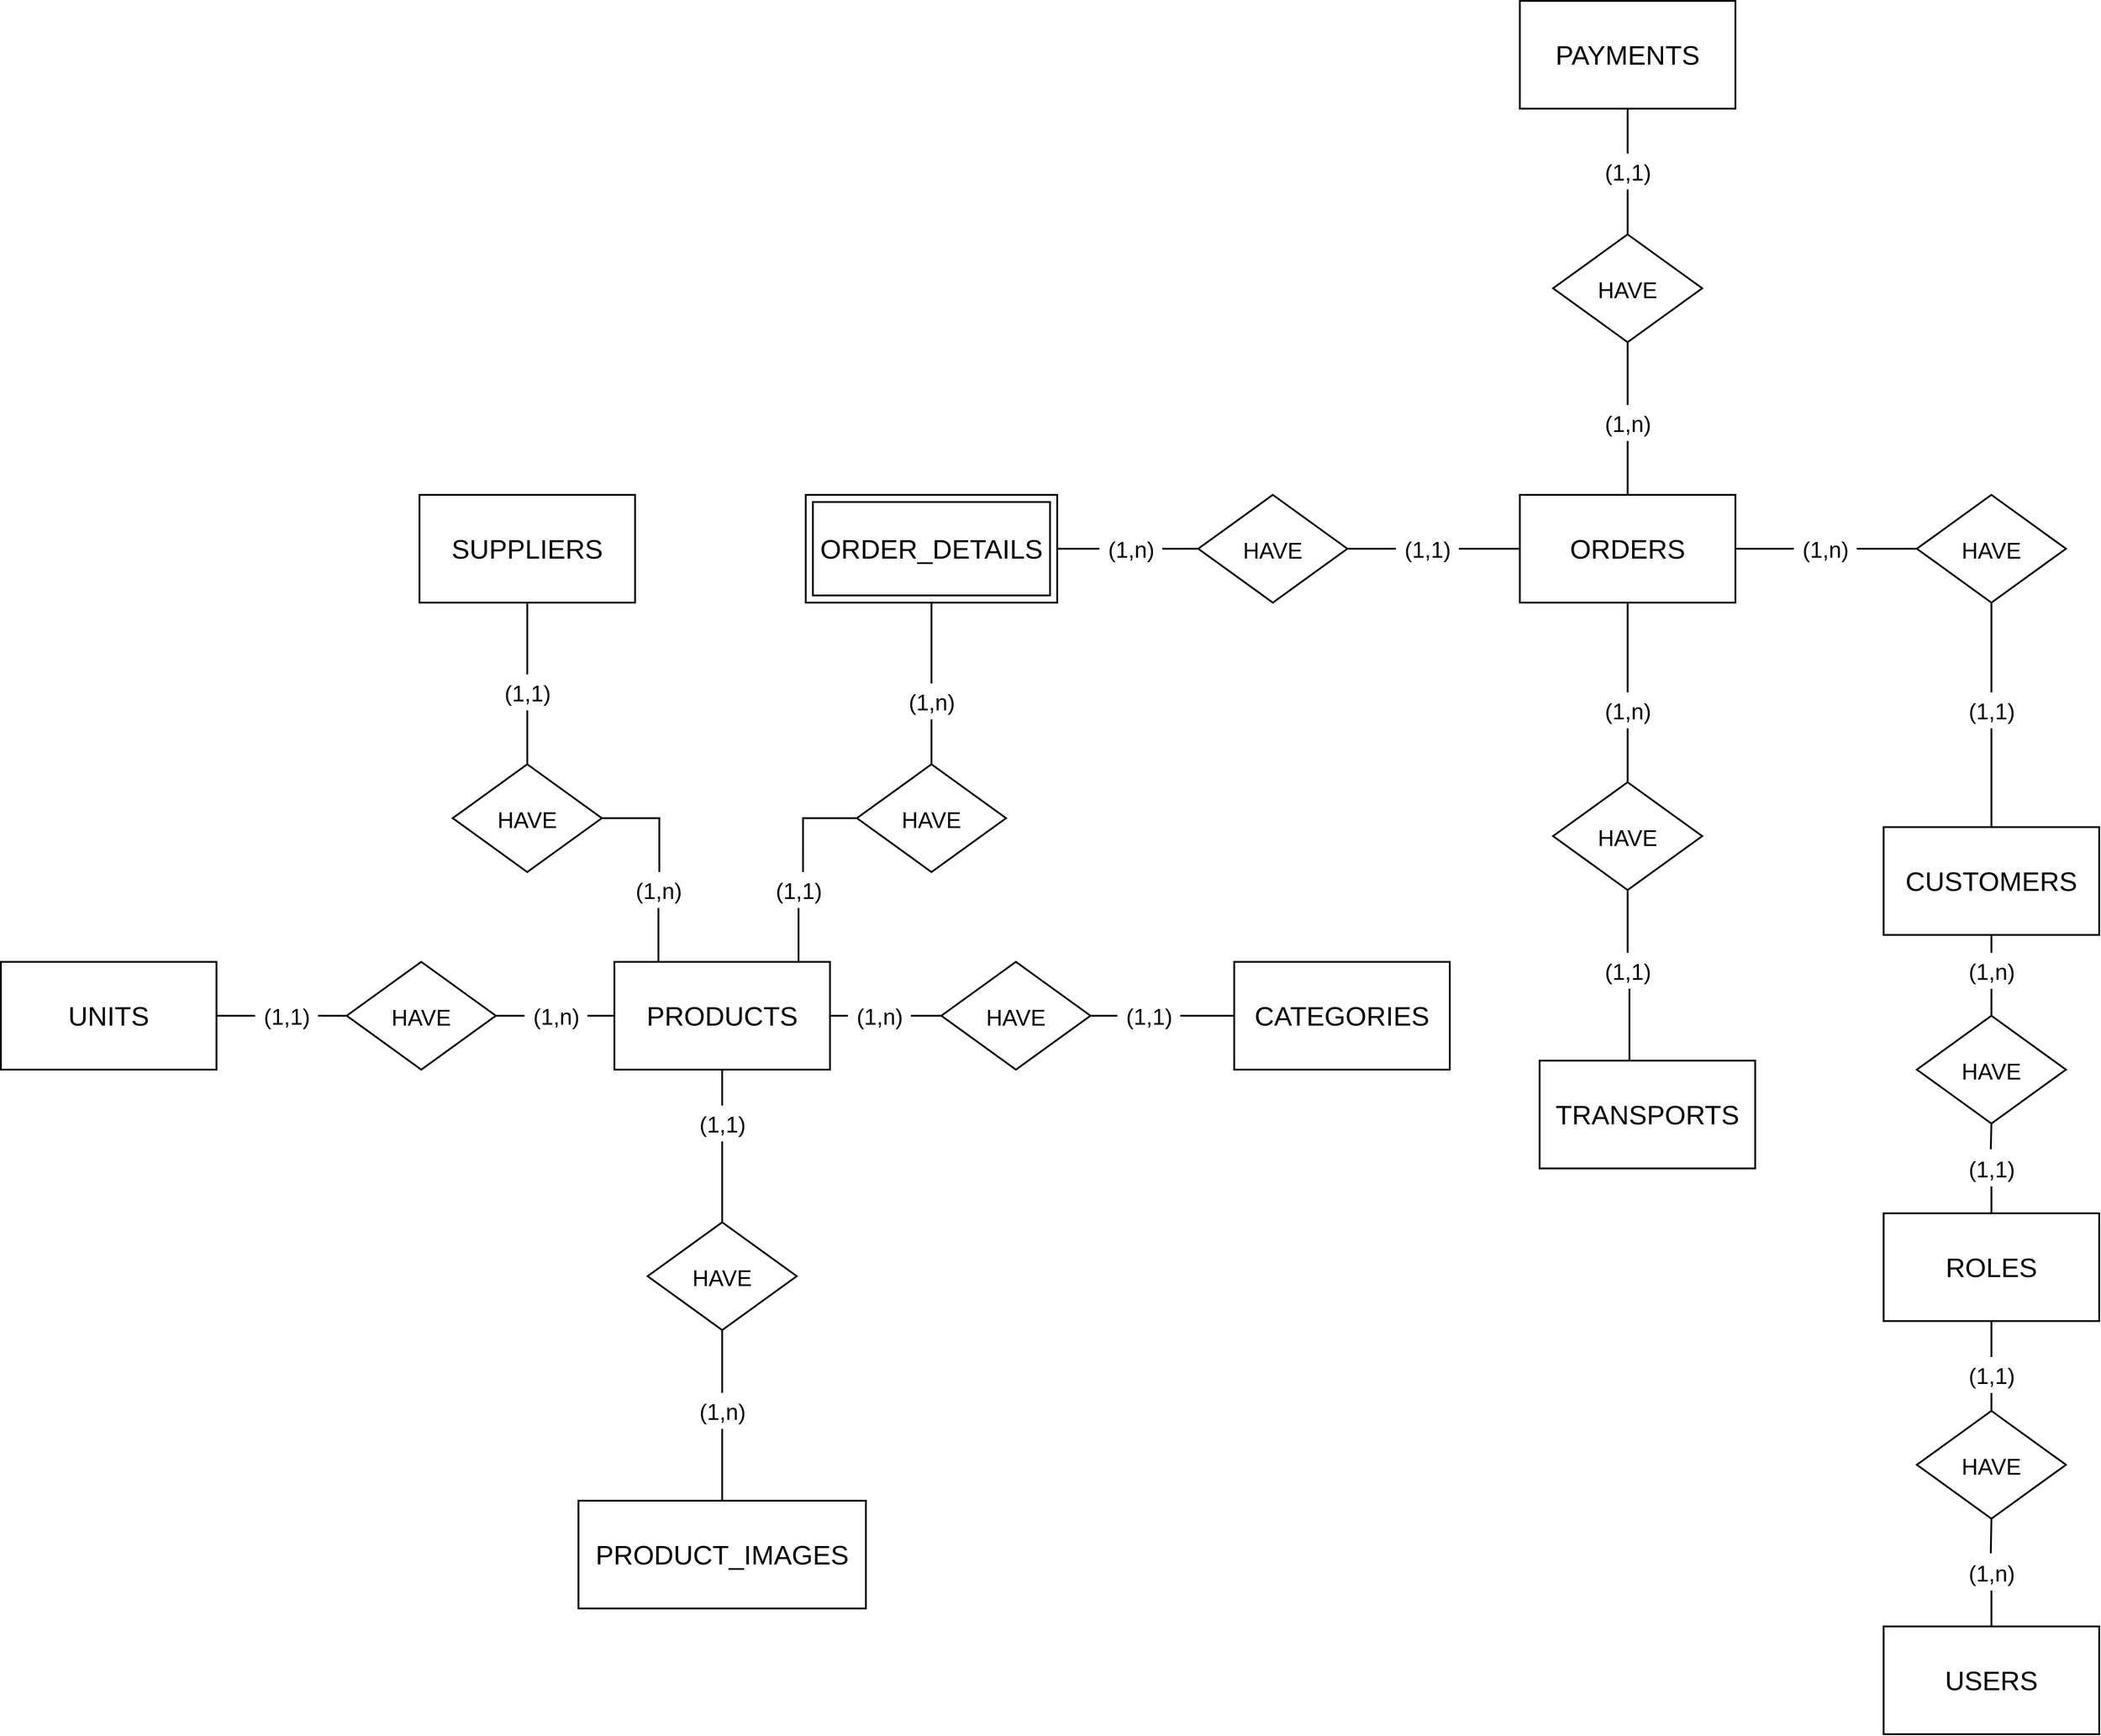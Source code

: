 <mxfile version="20.0.1" type="device"><diagram id="C5RBs43oDa-KdzZeNtuy" name="Page-1"><mxGraphModel dx="2146" dy="646" grid="1" gridSize="10" guides="1" tooltips="1" connect="1" arrows="1" fold="1" page="1" pageScale="1" pageWidth="827" pageHeight="1169" math="0" shadow="0"><root><mxCell id="WIyWlLk6GJQsqaUBKTNV-0"/><mxCell id="WIyWlLk6GJQsqaUBKTNV-1" parent="WIyWlLk6GJQsqaUBKTNV-0"/><mxCell id="iuFUsvB5IGzoAzIrO7_S-32" value="&lt;span style=&quot;font-size: 30px;&quot;&gt;CATEGORIES&lt;/span&gt;" style="rounded=0;whiteSpace=wrap;html=1;strokeWidth=2;" parent="WIyWlLk6GJQsqaUBKTNV-1" vertex="1"><mxGeometry x="840" y="1360" width="240" height="120" as="geometry"/></mxCell><mxCell id="iuFUsvB5IGzoAzIrO7_S-33" value="&lt;span style=&quot;font-size: 30px;&quot;&gt;UNITS&lt;/span&gt;" style="rounded=0;whiteSpace=wrap;html=1;strokeWidth=2;" parent="WIyWlLk6GJQsqaUBKTNV-1" vertex="1"><mxGeometry x="-533" y="1360" width="240" height="120" as="geometry"/></mxCell><mxCell id="iuFUsvB5IGzoAzIrO7_S-34" value="&lt;span style=&quot;font-size: 30px;&quot;&gt;PRODUCTS&lt;/span&gt;" style="rounded=0;whiteSpace=wrap;html=1;strokeWidth=2;" parent="WIyWlLk6GJQsqaUBKTNV-1" vertex="1"><mxGeometry x="150" y="1360" width="240" height="120" as="geometry"/></mxCell><mxCell id="iuFUsvB5IGzoAzIrO7_S-74" style="edgeStyle=orthogonalEdgeStyle;rounded=0;orthogonalLoop=1;jettySize=auto;html=1;fontSize=25;endArrow=none;endFill=0;endSize=25;strokeWidth=2;" parent="WIyWlLk6GJQsqaUBKTNV-1" source="iuFUsvB5IGzoAzIrO7_S-35" target="iuFUsvB5IGzoAzIrO7_S-72" edge="1"><mxGeometry relative="1" as="geometry"/></mxCell><mxCell id="iuFUsvB5IGzoAzIrO7_S-35" value="&lt;span style=&quot;font-size: 30px;&quot;&gt;PRODUCT_IMAGES&lt;/span&gt;" style="rounded=0;whiteSpace=wrap;html=1;strokeWidth=2;" parent="WIyWlLk6GJQsqaUBKTNV-1" vertex="1"><mxGeometry x="110" y="1960" width="320" height="120" as="geometry"/></mxCell><mxCell id="iuFUsvB5IGzoAzIrO7_S-36" value="&lt;span style=&quot;font-size: 30px;&quot;&gt;CUSTOMERS&lt;/span&gt;" style="rounded=0;whiteSpace=wrap;html=1;strokeWidth=2;" parent="WIyWlLk6GJQsqaUBKTNV-1" vertex="1"><mxGeometry x="1563" y="1210" width="240" height="120" as="geometry"/></mxCell><mxCell id="iuFUsvB5IGzoAzIrO7_S-37" value="&lt;span style=&quot;font-size: 30px;&quot;&gt;TRANSPORTS&lt;/span&gt;" style="rounded=0;whiteSpace=wrap;html=1;strokeWidth=2;" parent="WIyWlLk6GJQsqaUBKTNV-1" vertex="1"><mxGeometry x="1180" y="1470" width="240" height="120" as="geometry"/></mxCell><mxCell id="iuFUsvB5IGzoAzIrO7_S-85" style="edgeStyle=orthogonalEdgeStyle;rounded=0;orthogonalLoop=1;jettySize=auto;html=1;entryX=0.5;entryY=0;entryDx=0;entryDy=0;fontSize=25;endArrow=none;endFill=0;endSize=25;strokeWidth=2;startArrow=none;" parent="WIyWlLk6GJQsqaUBKTNV-1" source="iuFUsvB5IGzoAzIrO7_S-88" target="iuFUsvB5IGzoAzIrO7_S-83" edge="1"><mxGeometry relative="1" as="geometry"/></mxCell><mxCell id="iuFUsvB5IGzoAzIrO7_S-38" value="&lt;span style=&quot;font-size: 30px;&quot;&gt;SUPPLIERS&lt;/span&gt;" style="rounded=0;whiteSpace=wrap;html=1;strokeWidth=2;" parent="WIyWlLk6GJQsqaUBKTNV-1" vertex="1"><mxGeometry x="-67" y="840" width="240" height="120" as="geometry"/></mxCell><mxCell id="iuFUsvB5IGzoAzIrO7_S-39" value="&lt;span style=&quot;font-size: 30px;&quot;&gt;PAYMENTS&lt;/span&gt;" style="rounded=0;whiteSpace=wrap;html=1;strokeWidth=2;" parent="WIyWlLk6GJQsqaUBKTNV-1" vertex="1"><mxGeometry x="1158" y="290" width="240" height="120" as="geometry"/></mxCell><mxCell id="iuFUsvB5IGzoAzIrO7_S-127" style="edgeStyle=orthogonalEdgeStyle;rounded=0;orthogonalLoop=1;jettySize=auto;html=1;entryX=0.5;entryY=0;entryDx=0;entryDy=0;fontSize=25;endArrow=none;endFill=0;endSize=25;strokeWidth=2;startArrow=none;" parent="WIyWlLk6GJQsqaUBKTNV-1" source="iuFUsvB5IGzoAzIrO7_S-129" target="iuFUsvB5IGzoAzIrO7_S-126" edge="1"><mxGeometry relative="1" as="geometry"/></mxCell><mxCell id="iuFUsvB5IGzoAzIrO7_S-40" value="&lt;span style=&quot;font-size: 30px;&quot;&gt;ORDERS&lt;/span&gt;" style="rounded=0;whiteSpace=wrap;html=1;strokeWidth=2;" parent="WIyWlLk6GJQsqaUBKTNV-1" vertex="1"><mxGeometry x="1158" y="840" width="240" height="120" as="geometry"/></mxCell><mxCell id="iuFUsvB5IGzoAzIrO7_S-53" style="edgeStyle=orthogonalEdgeStyle;rounded=0;orthogonalLoop=1;jettySize=auto;html=1;entryX=0;entryY=0.5;entryDx=0;entryDy=0;fontSize=25;endArrow=none;endFill=0;endSize=25;strokeWidth=2;startArrow=none;" parent="WIyWlLk6GJQsqaUBKTNV-1" source="iuFUsvB5IGzoAzIrO7_S-52" target="iuFUsvB5IGzoAzIrO7_S-32" edge="1"><mxGeometry relative="1" as="geometry"/></mxCell><mxCell id="iuFUsvB5IGzoAzIrO7_S-49" value="&lt;font style=&quot;font-size: 25px;&quot;&gt;HAVE&lt;/font&gt;" style="rhombus;whiteSpace=wrap;html=1;fontSize=30;strokeWidth=2;" parent="WIyWlLk6GJQsqaUBKTNV-1" vertex="1"><mxGeometry x="514" y="1360" width="166" height="120" as="geometry"/></mxCell><mxCell id="iuFUsvB5IGzoAzIrO7_S-50" value="" style="endArrow=none;html=1;rounded=0;fontSize=25;exitX=1;exitY=0.5;exitDx=0;exitDy=0;entryX=0;entryY=0.5;entryDx=0;entryDy=0;strokeWidth=2;startArrow=none;" parent="WIyWlLk6GJQsqaUBKTNV-1" source="iuFUsvB5IGzoAzIrO7_S-51" target="iuFUsvB5IGzoAzIrO7_S-49" edge="1"><mxGeometry width="50" height="50" relative="1" as="geometry"><mxPoint x="390" y="1420" as="sourcePoint"/><mxPoint x="420" y="1620" as="targetPoint"/></mxGeometry></mxCell><mxCell id="iuFUsvB5IGzoAzIrO7_S-51" value="(1,n)" style="text;html=1;align=center;verticalAlign=middle;resizable=0;points=[];autosize=1;strokeColor=none;fillColor=none;fontSize=25;strokeWidth=2;" parent="WIyWlLk6GJQsqaUBKTNV-1" vertex="1"><mxGeometry x="410" y="1400" width="70" height="40" as="geometry"/></mxCell><mxCell id="iuFUsvB5IGzoAzIrO7_S-54" value="" style="endArrow=none;html=1;rounded=0;fontSize=25;exitX=1;exitY=0.5;exitDx=0;exitDy=0;entryX=0;entryY=0.5;entryDx=0;entryDy=0;strokeWidth=2;" parent="WIyWlLk6GJQsqaUBKTNV-1" source="iuFUsvB5IGzoAzIrO7_S-34" target="iuFUsvB5IGzoAzIrO7_S-51" edge="1"><mxGeometry width="50" height="50" relative="1" as="geometry"><mxPoint x="390" y="1420" as="sourcePoint"/><mxPoint x="514" y="1420" as="targetPoint"/></mxGeometry></mxCell><mxCell id="iuFUsvB5IGzoAzIrO7_S-52" value="(1,1)" style="text;html=1;align=center;verticalAlign=middle;resizable=0;points=[];autosize=1;strokeColor=none;fillColor=none;fontSize=25;strokeWidth=2;" parent="WIyWlLk6GJQsqaUBKTNV-1" vertex="1"><mxGeometry x="710" y="1400" width="70" height="40" as="geometry"/></mxCell><mxCell id="iuFUsvB5IGzoAzIrO7_S-55" value="" style="edgeStyle=orthogonalEdgeStyle;rounded=0;orthogonalLoop=1;jettySize=auto;html=1;entryX=0;entryY=0.5;entryDx=0;entryDy=0;fontSize=25;endArrow=none;endFill=0;endSize=25;strokeWidth=2;" parent="WIyWlLk6GJQsqaUBKTNV-1" source="iuFUsvB5IGzoAzIrO7_S-49" target="iuFUsvB5IGzoAzIrO7_S-52" edge="1"><mxGeometry relative="1" as="geometry"><mxPoint x="680" y="1420" as="sourcePoint"/><mxPoint x="840" y="1420" as="targetPoint"/></mxGeometry></mxCell><mxCell id="iuFUsvB5IGzoAzIrO7_S-59" style="edgeStyle=orthogonalEdgeStyle;rounded=0;orthogonalLoop=1;jettySize=auto;html=1;entryX=0.5;entryY=1;entryDx=0;entryDy=0;fontSize=25;endArrow=none;endFill=0;endSize=25;strokeWidth=2;startArrow=none;" parent="WIyWlLk6GJQsqaUBKTNV-1" source="iuFUsvB5IGzoAzIrO7_S-68" target="iuFUsvB5IGzoAzIrO7_S-34" edge="1"><mxGeometry relative="1" as="geometry"/></mxCell><mxCell id="iuFUsvB5IGzoAzIrO7_S-58" value="&lt;font style=&quot;font-size: 25px;&quot;&gt;HAVE&lt;/font&gt;" style="rhombus;whiteSpace=wrap;html=1;fontSize=30;strokeWidth=2;" parent="WIyWlLk6GJQsqaUBKTNV-1" vertex="1"><mxGeometry x="187" y="1650" width="166" height="120" as="geometry"/></mxCell><mxCell id="iuFUsvB5IGzoAzIrO7_S-68" value="(1,1)" style="text;html=1;align=center;verticalAlign=middle;resizable=0;points=[];autosize=1;strokeColor=none;fillColor=none;fontSize=25;strokeWidth=2;" parent="WIyWlLk6GJQsqaUBKTNV-1" vertex="1"><mxGeometry x="235" y="1520" width="70" height="40" as="geometry"/></mxCell><mxCell id="iuFUsvB5IGzoAzIrO7_S-69" value="" style="edgeStyle=orthogonalEdgeStyle;rounded=0;orthogonalLoop=1;jettySize=auto;html=1;entryX=0.5;entryY=1;entryDx=0;entryDy=0;fontSize=25;endArrow=none;endFill=0;endSize=25;strokeWidth=2;" parent="WIyWlLk6GJQsqaUBKTNV-1" source="iuFUsvB5IGzoAzIrO7_S-58" target="iuFUsvB5IGzoAzIrO7_S-68" edge="1"><mxGeometry relative="1" as="geometry"><mxPoint x="270" y="1580" as="sourcePoint"/><mxPoint x="270" y="1480" as="targetPoint"/><Array as="points"><mxPoint x="270" y="1620"/><mxPoint x="270" y="1620"/></Array></mxGeometry></mxCell><mxCell id="4KMVgNhnV0QQoJkL8BXt-5" value="" style="edgeStyle=orthogonalEdgeStyle;rounded=0;orthogonalLoop=1;jettySize=auto;html=1;endArrow=none;endFill=0;strokeWidth=2;" edge="1" parent="WIyWlLk6GJQsqaUBKTNV-1" source="iuFUsvB5IGzoAzIrO7_S-72" target="iuFUsvB5IGzoAzIrO7_S-58"><mxGeometry relative="1" as="geometry"/></mxCell><mxCell id="iuFUsvB5IGzoAzIrO7_S-72" value="(1,n)" style="text;html=1;align=center;verticalAlign=middle;resizable=0;points=[];autosize=1;strokeColor=none;fillColor=none;fontSize=25;strokeWidth=2;" parent="WIyWlLk6GJQsqaUBKTNV-1" vertex="1"><mxGeometry x="235" y="1840" width="70" height="40" as="geometry"/></mxCell><mxCell id="iuFUsvB5IGzoAzIrO7_S-76" value="&lt;font style=&quot;font-size: 25px;&quot;&gt;HAVE&lt;/font&gt;" style="rhombus;whiteSpace=wrap;html=1;fontSize=30;strokeWidth=2;" parent="WIyWlLk6GJQsqaUBKTNV-1" vertex="1"><mxGeometry x="-148" y="1360" width="166" height="120" as="geometry"/></mxCell><mxCell id="iuFUsvB5IGzoAzIrO7_S-81" value="" style="edgeStyle=orthogonalEdgeStyle;rounded=0;orthogonalLoop=1;jettySize=auto;html=1;fontSize=25;endArrow=none;endFill=0;endSize=25;strokeWidth=2;" parent="WIyWlLk6GJQsqaUBKTNV-1" source="iuFUsvB5IGzoAzIrO7_S-77" target="iuFUsvB5IGzoAzIrO7_S-76" edge="1"><mxGeometry relative="1" as="geometry"/></mxCell><mxCell id="iuFUsvB5IGzoAzIrO7_S-82" value="" style="edgeStyle=orthogonalEdgeStyle;rounded=0;orthogonalLoop=1;jettySize=auto;html=1;fontSize=25;endArrow=none;endFill=0;endSize=25;strokeWidth=2;" parent="WIyWlLk6GJQsqaUBKTNV-1" source="iuFUsvB5IGzoAzIrO7_S-77" target="iuFUsvB5IGzoAzIrO7_S-33" edge="1"><mxGeometry relative="1" as="geometry"/></mxCell><mxCell id="iuFUsvB5IGzoAzIrO7_S-77" value="(1,1)" style="text;html=1;align=center;verticalAlign=middle;resizable=0;points=[];autosize=1;strokeColor=none;fillColor=none;fontSize=25;strokeWidth=2;" parent="WIyWlLk6GJQsqaUBKTNV-1" vertex="1"><mxGeometry x="-250" y="1400" width="70" height="40" as="geometry"/></mxCell><mxCell id="iuFUsvB5IGzoAzIrO7_S-79" value="" style="edgeStyle=orthogonalEdgeStyle;rounded=0;orthogonalLoop=1;jettySize=auto;html=1;fontSize=25;endArrow=none;endFill=0;endSize=25;strokeWidth=2;" parent="WIyWlLk6GJQsqaUBKTNV-1" source="iuFUsvB5IGzoAzIrO7_S-78" target="iuFUsvB5IGzoAzIrO7_S-34" edge="1"><mxGeometry relative="1" as="geometry"/></mxCell><mxCell id="iuFUsvB5IGzoAzIrO7_S-80" value="" style="edgeStyle=orthogonalEdgeStyle;rounded=0;orthogonalLoop=1;jettySize=auto;html=1;fontSize=25;endArrow=none;endFill=0;endSize=25;strokeWidth=2;" parent="WIyWlLk6GJQsqaUBKTNV-1" source="iuFUsvB5IGzoAzIrO7_S-78" target="iuFUsvB5IGzoAzIrO7_S-76" edge="1"><mxGeometry relative="1" as="geometry"/></mxCell><mxCell id="iuFUsvB5IGzoAzIrO7_S-78" value="(1,n)" style="text;html=1;align=center;verticalAlign=middle;resizable=0;points=[];autosize=1;strokeColor=none;fillColor=none;fontSize=25;strokeWidth=2;" parent="WIyWlLk6GJQsqaUBKTNV-1" vertex="1"><mxGeometry x="50" y="1400" width="70" height="40" as="geometry"/></mxCell><mxCell id="iuFUsvB5IGzoAzIrO7_S-84" style="edgeStyle=orthogonalEdgeStyle;rounded=0;orthogonalLoop=1;jettySize=auto;html=1;entryX=0.25;entryY=0;entryDx=0;entryDy=0;fontSize=25;endArrow=none;endFill=0;endSize=25;strokeWidth=2;startArrow=none;" parent="WIyWlLk6GJQsqaUBKTNV-1" source="iuFUsvB5IGzoAzIrO7_S-86" target="iuFUsvB5IGzoAzIrO7_S-34" edge="1"><mxGeometry relative="1" as="geometry"><Array as="points"><mxPoint x="199" y="1360"/></Array></mxGeometry></mxCell><mxCell id="iuFUsvB5IGzoAzIrO7_S-83" value="&lt;font style=&quot;font-size: 25px;&quot;&gt;HAVE&lt;/font&gt;" style="rhombus;whiteSpace=wrap;html=1;fontSize=30;strokeWidth=2;" parent="WIyWlLk6GJQsqaUBKTNV-1" vertex="1"><mxGeometry x="-30" y="1140" width="166" height="120" as="geometry"/></mxCell><mxCell id="4KMVgNhnV0QQoJkL8BXt-4" style="edgeStyle=orthogonalEdgeStyle;rounded=0;orthogonalLoop=1;jettySize=auto;html=1;entryX=1;entryY=0.5;entryDx=0;entryDy=0;endArrow=none;endFill=0;strokeWidth=2;" edge="1" parent="WIyWlLk6GJQsqaUBKTNV-1" source="iuFUsvB5IGzoAzIrO7_S-86" target="iuFUsvB5IGzoAzIrO7_S-83"><mxGeometry relative="1" as="geometry"><Array as="points"><mxPoint x="200" y="1200"/></Array></mxGeometry></mxCell><mxCell id="iuFUsvB5IGzoAzIrO7_S-86" value="(1,n)" style="text;html=1;align=center;verticalAlign=middle;resizable=0;points=[];autosize=1;strokeColor=none;fillColor=none;fontSize=25;strokeWidth=2;" parent="WIyWlLk6GJQsqaUBKTNV-1" vertex="1"><mxGeometry x="164" y="1260" width="70" height="40" as="geometry"/></mxCell><mxCell id="iuFUsvB5IGzoAzIrO7_S-88" value="(1,1)" style="text;html=1;align=center;verticalAlign=middle;resizable=0;points=[];autosize=1;strokeColor=none;fillColor=none;fontSize=25;strokeWidth=2;" parent="WIyWlLk6GJQsqaUBKTNV-1" vertex="1"><mxGeometry x="18" y="1040" width="70" height="40" as="geometry"/></mxCell><mxCell id="iuFUsvB5IGzoAzIrO7_S-89" value="" style="edgeStyle=orthogonalEdgeStyle;rounded=0;orthogonalLoop=1;jettySize=auto;html=1;fontSize=25;endArrow=none;endFill=0;endSize=25;strokeWidth=2;exitX=0.5;exitY=1;exitDx=0;exitDy=0;" parent="WIyWlLk6GJQsqaUBKTNV-1" source="iuFUsvB5IGzoAzIrO7_S-38" target="iuFUsvB5IGzoAzIrO7_S-88" edge="1"><mxGeometry relative="1" as="geometry"><mxPoint x="-120" y="980.0" as="sourcePoint"/><mxPoint x="5.5" y="1170.0" as="targetPoint"/><Array as="points"><mxPoint x="53" y="1000"/><mxPoint x="53" y="1000"/></Array></mxGeometry></mxCell><mxCell id="iuFUsvB5IGzoAzIrO7_S-92" value="&lt;span style=&quot;font-size: 30px;&quot;&gt;ORDER_DETAILS&lt;/span&gt;" style="shape=ext;double=1;rounded=0;whiteSpace=wrap;html=1;glass=0;sketch=0;fontSize=25;strokeColor=default;strokeWidth=2;fillColor=default;gradientColor=none;perimeterSpacing=0;shadow=0;margin=5;" parent="WIyWlLk6GJQsqaUBKTNV-1" vertex="1"><mxGeometry x="363" y="840" width="280" height="120" as="geometry"/></mxCell><mxCell id="iuFUsvB5IGzoAzIrO7_S-97" value="" style="edgeStyle=orthogonalEdgeStyle;rounded=0;orthogonalLoop=1;jettySize=auto;html=1;fontSize=25;endArrow=none;endFill=0;endSize=25;strokeWidth=2;startArrow=none;" parent="WIyWlLk6GJQsqaUBKTNV-1" source="iuFUsvB5IGzoAzIrO7_S-101" target="iuFUsvB5IGzoAzIrO7_S-92" edge="1"><mxGeometry relative="1" as="geometry"/></mxCell><mxCell id="4KMVgNhnV0QQoJkL8BXt-1" style="edgeStyle=orthogonalEdgeStyle;rounded=0;orthogonalLoop=1;jettySize=auto;html=1;entryX=0.571;entryY=0;entryDx=0;entryDy=0;entryPerimeter=0;endArrow=none;endFill=0;strokeWidth=2;" edge="1" parent="WIyWlLk6GJQsqaUBKTNV-1" source="iuFUsvB5IGzoAzIrO7_S-96" target="iuFUsvB5IGzoAzIrO7_S-99"><mxGeometry relative="1" as="geometry"/></mxCell><mxCell id="iuFUsvB5IGzoAzIrO7_S-96" value="&lt;font style=&quot;font-size: 25px;&quot;&gt;HAVE&lt;/font&gt;" style="rhombus;whiteSpace=wrap;html=1;fontSize=30;strokeWidth=2;" parent="WIyWlLk6GJQsqaUBKTNV-1" vertex="1"><mxGeometry x="420" y="1140" width="166" height="120" as="geometry"/></mxCell><mxCell id="4KMVgNhnV0QQoJkL8BXt-3" value="" style="edgeStyle=orthogonalEdgeStyle;rounded=0;orthogonalLoop=1;jettySize=auto;html=1;endArrow=none;endFill=0;strokeWidth=2;" edge="1" parent="WIyWlLk6GJQsqaUBKTNV-1" source="iuFUsvB5IGzoAzIrO7_S-99" target="iuFUsvB5IGzoAzIrO7_S-34"><mxGeometry relative="1" as="geometry"><Array as="points"><mxPoint x="355" y="1340"/><mxPoint x="355" y="1340"/></Array></mxGeometry></mxCell><mxCell id="iuFUsvB5IGzoAzIrO7_S-99" value="(1,1)" style="text;html=1;align=center;verticalAlign=middle;resizable=0;points=[];autosize=1;strokeColor=none;fillColor=none;fontSize=25;strokeWidth=2;" parent="WIyWlLk6GJQsqaUBKTNV-1" vertex="1"><mxGeometry x="320" y="1260" width="70" height="40" as="geometry"/></mxCell><mxCell id="iuFUsvB5IGzoAzIrO7_S-101" value="(1,n)" style="text;html=1;align=center;verticalAlign=middle;resizable=0;points=[];autosize=1;strokeColor=none;fillColor=none;fontSize=25;strokeWidth=2;" parent="WIyWlLk6GJQsqaUBKTNV-1" vertex="1"><mxGeometry x="468" y="1050" width="70" height="40" as="geometry"/></mxCell><mxCell id="iuFUsvB5IGzoAzIrO7_S-102" value="" style="edgeStyle=orthogonalEdgeStyle;rounded=0;orthogonalLoop=1;jettySize=auto;html=1;fontSize=25;endArrow=none;endFill=0;endSize=25;strokeWidth=2;" parent="WIyWlLk6GJQsqaUBKTNV-1" source="iuFUsvB5IGzoAzIrO7_S-96" target="iuFUsvB5IGzoAzIrO7_S-101" edge="1"><mxGeometry relative="1" as="geometry"><mxPoint x="503" y="1140" as="sourcePoint"/><mxPoint x="520.0" y="1070" as="targetPoint"/></mxGeometry></mxCell><mxCell id="iuFUsvB5IGzoAzIrO7_S-104" style="edgeStyle=orthogonalEdgeStyle;rounded=0;orthogonalLoop=1;jettySize=auto;html=1;entryX=1;entryY=0.5;entryDx=0;entryDy=0;fontSize=25;endArrow=none;endFill=0;endSize=25;strokeWidth=2;startArrow=none;" parent="WIyWlLk6GJQsqaUBKTNV-1" source="iuFUsvB5IGzoAzIrO7_S-108" target="iuFUsvB5IGzoAzIrO7_S-92" edge="1"><mxGeometry relative="1" as="geometry"/></mxCell><mxCell id="iuFUsvB5IGzoAzIrO7_S-105" style="edgeStyle=orthogonalEdgeStyle;rounded=0;orthogonalLoop=1;jettySize=auto;html=1;entryX=0;entryY=0.5;entryDx=0;entryDy=0;fontSize=25;endArrow=none;endFill=0;endSize=25;strokeWidth=2;startArrow=none;" parent="WIyWlLk6GJQsqaUBKTNV-1" source="iuFUsvB5IGzoAzIrO7_S-106" target="iuFUsvB5IGzoAzIrO7_S-40" edge="1"><mxGeometry relative="1" as="geometry"/></mxCell><mxCell id="iuFUsvB5IGzoAzIrO7_S-103" value="&lt;font style=&quot;font-size: 25px;&quot;&gt;HAVE&lt;/font&gt;" style="rhombus;whiteSpace=wrap;html=1;fontSize=30;strokeWidth=2;" parent="WIyWlLk6GJQsqaUBKTNV-1" vertex="1"><mxGeometry x="800" y="840" width="166" height="120" as="geometry"/></mxCell><mxCell id="iuFUsvB5IGzoAzIrO7_S-106" value="(1,1)" style="text;html=1;align=center;verticalAlign=middle;resizable=0;points=[];autosize=1;strokeColor=none;fillColor=none;fontSize=25;strokeWidth=2;" parent="WIyWlLk6GJQsqaUBKTNV-1" vertex="1"><mxGeometry x="1020" y="880" width="70" height="40" as="geometry"/></mxCell><mxCell id="iuFUsvB5IGzoAzIrO7_S-107" value="" style="edgeStyle=orthogonalEdgeStyle;rounded=0;orthogonalLoop=1;jettySize=auto;html=1;entryX=0;entryY=0.5;entryDx=0;entryDy=0;fontSize=25;endArrow=none;endFill=0;endSize=25;strokeWidth=2;" parent="WIyWlLk6GJQsqaUBKTNV-1" source="iuFUsvB5IGzoAzIrO7_S-103" target="iuFUsvB5IGzoAzIrO7_S-106" edge="1"><mxGeometry relative="1" as="geometry"><mxPoint x="966.0" y="940" as="sourcePoint"/><mxPoint x="1121" y="940" as="targetPoint"/></mxGeometry></mxCell><mxCell id="iuFUsvB5IGzoAzIrO7_S-108" value="(1,n)" style="text;html=1;align=center;verticalAlign=middle;resizable=0;points=[];autosize=1;strokeColor=none;fillColor=none;fontSize=25;strokeWidth=2;" parent="WIyWlLk6GJQsqaUBKTNV-1" vertex="1"><mxGeometry x="690" y="880" width="70" height="40" as="geometry"/></mxCell><mxCell id="iuFUsvB5IGzoAzIrO7_S-109" value="" style="edgeStyle=orthogonalEdgeStyle;rounded=0;orthogonalLoop=1;jettySize=auto;html=1;entryX=1;entryY=0.5;entryDx=0;entryDy=0;fontSize=25;endArrow=none;endFill=0;endSize=25;strokeWidth=2;" parent="WIyWlLk6GJQsqaUBKTNV-1" source="iuFUsvB5IGzoAzIrO7_S-103" target="iuFUsvB5IGzoAzIrO7_S-108" edge="1"><mxGeometry relative="1" as="geometry"><mxPoint x="800.0" y="940" as="sourcePoint"/><mxPoint x="670.0" y="940" as="targetPoint"/></mxGeometry></mxCell><mxCell id="iuFUsvB5IGzoAzIrO7_S-111" value="" style="edgeStyle=orthogonalEdgeStyle;rounded=0;orthogonalLoop=1;jettySize=auto;html=1;fontSize=25;endArrow=none;endFill=0;endSize=25;strokeWidth=2;startArrow=none;" parent="WIyWlLk6GJQsqaUBKTNV-1" source="iuFUsvB5IGzoAzIrO7_S-115" target="iuFUsvB5IGzoAzIrO7_S-39" edge="1"><mxGeometry relative="1" as="geometry"/></mxCell><mxCell id="iuFUsvB5IGzoAzIrO7_S-112" value="" style="edgeStyle=orthogonalEdgeStyle;rounded=0;orthogonalLoop=1;jettySize=auto;html=1;fontSize=25;endArrow=none;endFill=0;endSize=25;strokeWidth=2;startArrow=none;" parent="WIyWlLk6GJQsqaUBKTNV-1" source="iuFUsvB5IGzoAzIrO7_S-113" target="iuFUsvB5IGzoAzIrO7_S-40" edge="1"><mxGeometry relative="1" as="geometry"/></mxCell><mxCell id="iuFUsvB5IGzoAzIrO7_S-110" value="&lt;font style=&quot;font-size: 25px;&quot;&gt;HAVE&lt;/font&gt;" style="rhombus;whiteSpace=wrap;html=1;fontSize=30;strokeWidth=2;" parent="WIyWlLk6GJQsqaUBKTNV-1" vertex="1"><mxGeometry x="1195" y="550" width="166" height="120" as="geometry"/></mxCell><mxCell id="iuFUsvB5IGzoAzIrO7_S-113" value="(1,n)" style="text;html=1;align=center;verticalAlign=middle;resizable=0;points=[];autosize=1;strokeColor=none;fillColor=none;fontSize=25;strokeWidth=2;" parent="WIyWlLk6GJQsqaUBKTNV-1" vertex="1"><mxGeometry x="1243" y="740" width="70" height="40" as="geometry"/></mxCell><mxCell id="iuFUsvB5IGzoAzIrO7_S-114" value="" style="edgeStyle=orthogonalEdgeStyle;rounded=0;orthogonalLoop=1;jettySize=auto;html=1;fontSize=25;endArrow=none;endFill=0;endSize=25;strokeWidth=2;" parent="WIyWlLk6GJQsqaUBKTNV-1" source="iuFUsvB5IGzoAzIrO7_S-110" target="iuFUsvB5IGzoAzIrO7_S-113" edge="1"><mxGeometry relative="1" as="geometry"><mxPoint x="1230" y="770" as="sourcePoint"/><mxPoint x="1230" y="880" as="targetPoint"/></mxGeometry></mxCell><mxCell id="iuFUsvB5IGzoAzIrO7_S-115" value="(1,1)" style="text;html=1;align=center;verticalAlign=middle;resizable=0;points=[];autosize=1;strokeColor=none;fillColor=none;fontSize=25;strokeWidth=2;" parent="WIyWlLk6GJQsqaUBKTNV-1" vertex="1"><mxGeometry x="1243" y="460" width="70" height="40" as="geometry"/></mxCell><mxCell id="iuFUsvB5IGzoAzIrO7_S-116" value="" style="edgeStyle=orthogonalEdgeStyle;rounded=0;orthogonalLoop=1;jettySize=auto;html=1;fontSize=25;endArrow=none;endFill=0;endSize=25;strokeWidth=2;" parent="WIyWlLk6GJQsqaUBKTNV-1" source="iuFUsvB5IGzoAzIrO7_S-110" target="iuFUsvB5IGzoAzIrO7_S-115" edge="1"><mxGeometry relative="1" as="geometry"><mxPoint x="1230" y="650" as="sourcePoint"/><mxPoint x="1230" y="530" as="targetPoint"/></mxGeometry></mxCell><mxCell id="iuFUsvB5IGzoAzIrO7_S-117" value="&lt;font style=&quot;font-size: 25px;&quot;&gt;HAVE&lt;/font&gt;" style="rhombus;whiteSpace=wrap;html=1;fontSize=30;strokeWidth=2;" parent="WIyWlLk6GJQsqaUBKTNV-1" vertex="1"><mxGeometry x="1600" y="840" width="166" height="120" as="geometry"/></mxCell><mxCell id="iuFUsvB5IGzoAzIrO7_S-125" style="edgeStyle=orthogonalEdgeStyle;rounded=0;orthogonalLoop=1;jettySize=auto;html=1;entryX=0.5;entryY=0;entryDx=0;entryDy=0;fontSize=25;endArrow=none;endFill=0;endSize=25;strokeWidth=2;" parent="WIyWlLk6GJQsqaUBKTNV-1" source="iuFUsvB5IGzoAzIrO7_S-120" target="iuFUsvB5IGzoAzIrO7_S-36" edge="1"><mxGeometry relative="1" as="geometry"><Array as="points"><mxPoint x="1683" y="1210"/></Array></mxGeometry></mxCell><mxCell id="iuFUsvB5IGzoAzIrO7_S-120" value="(1,1)" style="text;html=1;align=center;verticalAlign=middle;resizable=0;points=[];autosize=1;strokeColor=none;fillColor=none;fontSize=25;strokeWidth=2;" parent="WIyWlLk6GJQsqaUBKTNV-1" vertex="1"><mxGeometry x="1648" y="1060" width="70" height="40" as="geometry"/></mxCell><mxCell id="iuFUsvB5IGzoAzIrO7_S-121" value="" style="edgeStyle=orthogonalEdgeStyle;rounded=0;orthogonalLoop=1;jettySize=auto;html=1;fontSize=25;endArrow=none;endFill=0;endSize=25;strokeWidth=2;" parent="WIyWlLk6GJQsqaUBKTNV-1" source="iuFUsvB5IGzoAzIrO7_S-117" target="iuFUsvB5IGzoAzIrO7_S-120" edge="1"><mxGeometry relative="1" as="geometry"><mxPoint x="1616.0" y="940" as="sourcePoint"/><mxPoint x="1720" y="940" as="targetPoint"/></mxGeometry></mxCell><mxCell id="iuFUsvB5IGzoAzIrO7_S-124" value="" style="edgeStyle=orthogonalEdgeStyle;rounded=0;orthogonalLoop=1;jettySize=auto;html=1;fontSize=25;endArrow=none;endFill=0;endSize=25;strokeWidth=2;" parent="WIyWlLk6GJQsqaUBKTNV-1" source="iuFUsvB5IGzoAzIrO7_S-122" target="iuFUsvB5IGzoAzIrO7_S-40" edge="1"><mxGeometry relative="1" as="geometry"/></mxCell><mxCell id="iuFUsvB5IGzoAzIrO7_S-122" value="(1,n)" style="text;html=1;align=center;verticalAlign=middle;resizable=0;points=[];autosize=1;strokeColor=none;fillColor=none;fontSize=25;strokeWidth=2;" parent="WIyWlLk6GJQsqaUBKTNV-1" vertex="1"><mxGeometry x="1463" y="880" width="70" height="40" as="geometry"/></mxCell><mxCell id="iuFUsvB5IGzoAzIrO7_S-123" value="" style="edgeStyle=orthogonalEdgeStyle;rounded=0;orthogonalLoop=1;jettySize=auto;html=1;fontSize=25;endArrow=none;endFill=0;endSize=25;strokeWidth=2;" parent="WIyWlLk6GJQsqaUBKTNV-1" source="iuFUsvB5IGzoAzIrO7_S-117" target="iuFUsvB5IGzoAzIrO7_S-122" edge="1"><mxGeometry relative="1" as="geometry"><mxPoint x="1450" y="940" as="sourcePoint"/><mxPoint x="1350" y="940" as="targetPoint"/></mxGeometry></mxCell><mxCell id="iuFUsvB5IGzoAzIrO7_S-128" style="edgeStyle=orthogonalEdgeStyle;rounded=0;orthogonalLoop=1;jettySize=auto;html=1;entryX=0.5;entryY=0;entryDx=0;entryDy=0;fontSize=25;endArrow=none;endFill=0;endSize=25;strokeWidth=2;startArrow=none;" parent="WIyWlLk6GJQsqaUBKTNV-1" source="iuFUsvB5IGzoAzIrO7_S-131" target="iuFUsvB5IGzoAzIrO7_S-37" edge="1"><mxGeometry relative="1" as="geometry"><Array as="points"><mxPoint x="1280" y="1470"/></Array></mxGeometry></mxCell><mxCell id="iuFUsvB5IGzoAzIrO7_S-126" value="&lt;font style=&quot;font-size: 25px;&quot;&gt;HAVE&lt;/font&gt;" style="rhombus;whiteSpace=wrap;html=1;fontSize=30;strokeWidth=2;" parent="WIyWlLk6GJQsqaUBKTNV-1" vertex="1"><mxGeometry x="1195" y="1160" width="166" height="120" as="geometry"/></mxCell><mxCell id="4KMVgNhnV0QQoJkL8BXt-6" value="" style="edgeStyle=orthogonalEdgeStyle;rounded=0;orthogonalLoop=1;jettySize=auto;html=1;endArrow=none;endFill=0;strokeWidth=2;" edge="1" parent="WIyWlLk6GJQsqaUBKTNV-1" source="iuFUsvB5IGzoAzIrO7_S-129" target="iuFUsvB5IGzoAzIrO7_S-40"><mxGeometry relative="1" as="geometry"><Array as="points"><mxPoint x="1278" y="1010"/><mxPoint x="1278" y="1010"/></Array></mxGeometry></mxCell><mxCell id="iuFUsvB5IGzoAzIrO7_S-129" value="(1,n)" style="text;html=1;align=center;verticalAlign=middle;resizable=0;points=[];autosize=1;strokeColor=none;fillColor=none;fontSize=25;strokeWidth=2;" parent="WIyWlLk6GJQsqaUBKTNV-1" vertex="1"><mxGeometry x="1243" y="1060" width="70" height="40" as="geometry"/></mxCell><mxCell id="iuFUsvB5IGzoAzIrO7_S-131" value="(1,1)" style="text;html=1;align=center;verticalAlign=middle;resizable=0;points=[];autosize=1;strokeColor=none;fillColor=none;fontSize=25;strokeWidth=2;" parent="WIyWlLk6GJQsqaUBKTNV-1" vertex="1"><mxGeometry x="1243" y="1350" width="70" height="40" as="geometry"/></mxCell><mxCell id="iuFUsvB5IGzoAzIrO7_S-132" value="" style="edgeStyle=orthogonalEdgeStyle;rounded=0;orthogonalLoop=1;jettySize=auto;html=1;entryX=0.5;entryY=0;entryDx=0;entryDy=0;fontSize=25;endArrow=none;endFill=0;endSize=25;strokeWidth=2;" parent="WIyWlLk6GJQsqaUBKTNV-1" source="iuFUsvB5IGzoAzIrO7_S-126" target="iuFUsvB5IGzoAzIrO7_S-131" edge="1"><mxGeometry relative="1" as="geometry"><mxPoint x="1278" y="1280.0" as="sourcePoint"/><mxPoint x="1300" y="1470" as="targetPoint"/></mxGeometry></mxCell><mxCell id="4KMVgNhnV0QQoJkL8BXt-7" value="&lt;font style=&quot;font-size: 30px;&quot;&gt;USERS&lt;/font&gt;" style="rounded=0;whiteSpace=wrap;html=1;strokeWidth=2;" vertex="1" parent="WIyWlLk6GJQsqaUBKTNV-1"><mxGeometry x="1563" y="2100" width="240" height="120" as="geometry"/></mxCell><mxCell id="4KMVgNhnV0QQoJkL8BXt-8" value="&lt;span style=&quot;font-size: 30px;&quot;&gt;ROLES&lt;/span&gt;" style="rounded=0;whiteSpace=wrap;html=1;strokeWidth=2;" vertex="1" parent="WIyWlLk6GJQsqaUBKTNV-1"><mxGeometry x="1563" y="1640" width="240" height="120" as="geometry"/></mxCell><mxCell id="4KMVgNhnV0QQoJkL8BXt-10" value="&lt;font style=&quot;font-size: 25px;&quot;&gt;HAVE&lt;/font&gt;" style="rhombus;whiteSpace=wrap;html=1;fontSize=30;strokeWidth=2;" vertex="1" parent="WIyWlLk6GJQsqaUBKTNV-1"><mxGeometry x="1600" y="1860" width="166" height="120" as="geometry"/></mxCell><mxCell id="4KMVgNhnV0QQoJkL8BXt-11" value="" style="endArrow=none;html=1;rounded=0;fontSize=25;exitX=0.49;exitY=-0.033;exitDx=0;exitDy=0;entryX=0.5;entryY=1;entryDx=0;entryDy=0;strokeWidth=2;startArrow=none;exitPerimeter=0;" edge="1" parent="WIyWlLk6GJQsqaUBKTNV-1" source="4KMVgNhnV0QQoJkL8BXt-14" target="4KMVgNhnV0QQoJkL8BXt-10"><mxGeometry width="50" height="50" relative="1" as="geometry"><mxPoint x="1780" y="2220" as="sourcePoint"/><mxPoint x="1830" y="2170" as="targetPoint"/></mxGeometry></mxCell><mxCell id="4KMVgNhnV0QQoJkL8BXt-16" value="" style="edgeStyle=orthogonalEdgeStyle;rounded=0;orthogonalLoop=1;jettySize=auto;html=1;endArrow=none;endFill=0;strokeWidth=2;" edge="1" parent="WIyWlLk6GJQsqaUBKTNV-1" source="4KMVgNhnV0QQoJkL8BXt-12" target="4KMVgNhnV0QQoJkL8BXt-10"><mxGeometry relative="1" as="geometry"/></mxCell><mxCell id="4KMVgNhnV0QQoJkL8BXt-17" value="" style="edgeStyle=orthogonalEdgeStyle;rounded=0;orthogonalLoop=1;jettySize=auto;html=1;endArrow=none;endFill=0;strokeWidth=2;" edge="1" parent="WIyWlLk6GJQsqaUBKTNV-1" source="4KMVgNhnV0QQoJkL8BXt-12" target="4KMVgNhnV0QQoJkL8BXt-8"><mxGeometry relative="1" as="geometry"/></mxCell><mxCell id="4KMVgNhnV0QQoJkL8BXt-12" value="(1,1)" style="text;html=1;align=center;verticalAlign=middle;resizable=0;points=[];autosize=1;strokeColor=none;fillColor=none;fontSize=25;strokeWidth=2;" vertex="1" parent="WIyWlLk6GJQsqaUBKTNV-1"><mxGeometry x="1648" y="1800" width="70" height="40" as="geometry"/></mxCell><mxCell id="4KMVgNhnV0QQoJkL8BXt-26" value="" style="edgeStyle=orthogonalEdgeStyle;rounded=0;orthogonalLoop=1;jettySize=auto;html=1;endArrow=none;endFill=0;strokeWidth=2;" edge="1" parent="WIyWlLk6GJQsqaUBKTNV-1" source="4KMVgNhnV0QQoJkL8BXt-14" target="4KMVgNhnV0QQoJkL8BXt-7"><mxGeometry relative="1" as="geometry"/></mxCell><mxCell id="4KMVgNhnV0QQoJkL8BXt-14" value="(1,n)" style="text;html=1;align=center;verticalAlign=middle;resizable=0;points=[];autosize=1;strokeColor=none;fillColor=none;fontSize=25;strokeWidth=2;" vertex="1" parent="WIyWlLk6GJQsqaUBKTNV-1"><mxGeometry x="1648" y="2020" width="70" height="40" as="geometry"/></mxCell><mxCell id="4KMVgNhnV0QQoJkL8BXt-18" value="&lt;font style=&quot;font-size: 25px;&quot;&gt;HAVE&lt;/font&gt;" style="rhombus;whiteSpace=wrap;html=1;fontSize=30;strokeWidth=2;" vertex="1" parent="WIyWlLk6GJQsqaUBKTNV-1"><mxGeometry x="1600" y="1420" width="166" height="120" as="geometry"/></mxCell><mxCell id="4KMVgNhnV0QQoJkL8BXt-19" value="" style="endArrow=none;html=1;rounded=0;fontSize=25;exitX=0.49;exitY=-0.033;exitDx=0;exitDy=0;entryX=0.5;entryY=1;entryDx=0;entryDy=0;strokeWidth=2;startArrow=none;exitPerimeter=0;" edge="1" parent="WIyWlLk6GJQsqaUBKTNV-1" source="4KMVgNhnV0QQoJkL8BXt-23" target="4KMVgNhnV0QQoJkL8BXt-18"><mxGeometry width="50" height="50" relative="1" as="geometry"><mxPoint x="1770" y="1790" as="sourcePoint"/><mxPoint x="1820" y="1740" as="targetPoint"/></mxGeometry></mxCell><mxCell id="4KMVgNhnV0QQoJkL8BXt-20" value="" style="edgeStyle=orthogonalEdgeStyle;rounded=0;orthogonalLoop=1;jettySize=auto;html=1;endArrow=none;endFill=0;strokeWidth=2;" edge="1" parent="WIyWlLk6GJQsqaUBKTNV-1" source="4KMVgNhnV0QQoJkL8BXt-22" target="4KMVgNhnV0QQoJkL8BXt-18"><mxGeometry relative="1" as="geometry"/></mxCell><mxCell id="4KMVgNhnV0QQoJkL8BXt-21" value="" style="edgeStyle=orthogonalEdgeStyle;rounded=0;orthogonalLoop=1;jettySize=auto;html=1;endArrow=none;endFill=0;strokeWidth=2;" edge="1" parent="WIyWlLk6GJQsqaUBKTNV-1" source="4KMVgNhnV0QQoJkL8BXt-22"><mxGeometry relative="1" as="geometry"><mxPoint x="1673" y="1330" as="targetPoint"/></mxGeometry></mxCell><mxCell id="4KMVgNhnV0QQoJkL8BXt-22" value="(1,n)" style="text;html=1;align=center;verticalAlign=middle;resizable=0;points=[];autosize=1;strokeColor=none;fillColor=none;fontSize=25;strokeWidth=2;" vertex="1" parent="WIyWlLk6GJQsqaUBKTNV-1"><mxGeometry x="1648" y="1350" width="70" height="40" as="geometry"/></mxCell><mxCell id="4KMVgNhnV0QQoJkL8BXt-25" value="" style="edgeStyle=orthogonalEdgeStyle;rounded=0;orthogonalLoop=1;jettySize=auto;html=1;endArrow=none;endFill=0;strokeWidth=2;" edge="1" parent="WIyWlLk6GJQsqaUBKTNV-1" source="4KMVgNhnV0QQoJkL8BXt-23" target="4KMVgNhnV0QQoJkL8BXt-8"><mxGeometry relative="1" as="geometry"/></mxCell><mxCell id="4KMVgNhnV0QQoJkL8BXt-23" value="(1,1)" style="text;html=1;align=center;verticalAlign=middle;resizable=0;points=[];autosize=1;strokeColor=none;fillColor=none;fontSize=25;strokeWidth=2;" vertex="1" parent="WIyWlLk6GJQsqaUBKTNV-1"><mxGeometry x="1648" y="1570" width="70" height="40" as="geometry"/></mxCell></root></mxGraphModel></diagram></mxfile>